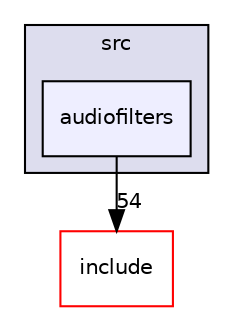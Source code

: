 digraph "audiofilters" {
  compound=true
  node [ fontsize="10", fontname="Helvetica"];
  edge [ labelfontsize="10", labelfontname="Helvetica"];
  subgraph clusterdir_02e21cf937e125384e83ee42026f49df {
    graph [ bgcolor="#ddddee", pencolor="black", label="src" fontname="Helvetica", fontsize="10", URL="dir_02e21cf937e125384e83ee42026f49df.html"]
  dir_a1dec5b2d3a615a4d57ba4fca4979bfe [shape=box, label="audiofilters", style="filled", fillcolor="#eeeeff", pencolor="black", URL="dir_a1dec5b2d3a615a4d57ba4fca4979bfe.html"];
  }
  dir_8ba90eec4f10c2a8f0f395775144a80c [shape=box label="include" fillcolor="white" style="filled" color="red" URL="dir_8ba90eec4f10c2a8f0f395775144a80c.html"];
  dir_a1dec5b2d3a615a4d57ba4fca4979bfe->dir_8ba90eec4f10c2a8f0f395775144a80c [headlabel="54", labeldistance=1.5 headhref="dir_000003_000004.html"];
}
